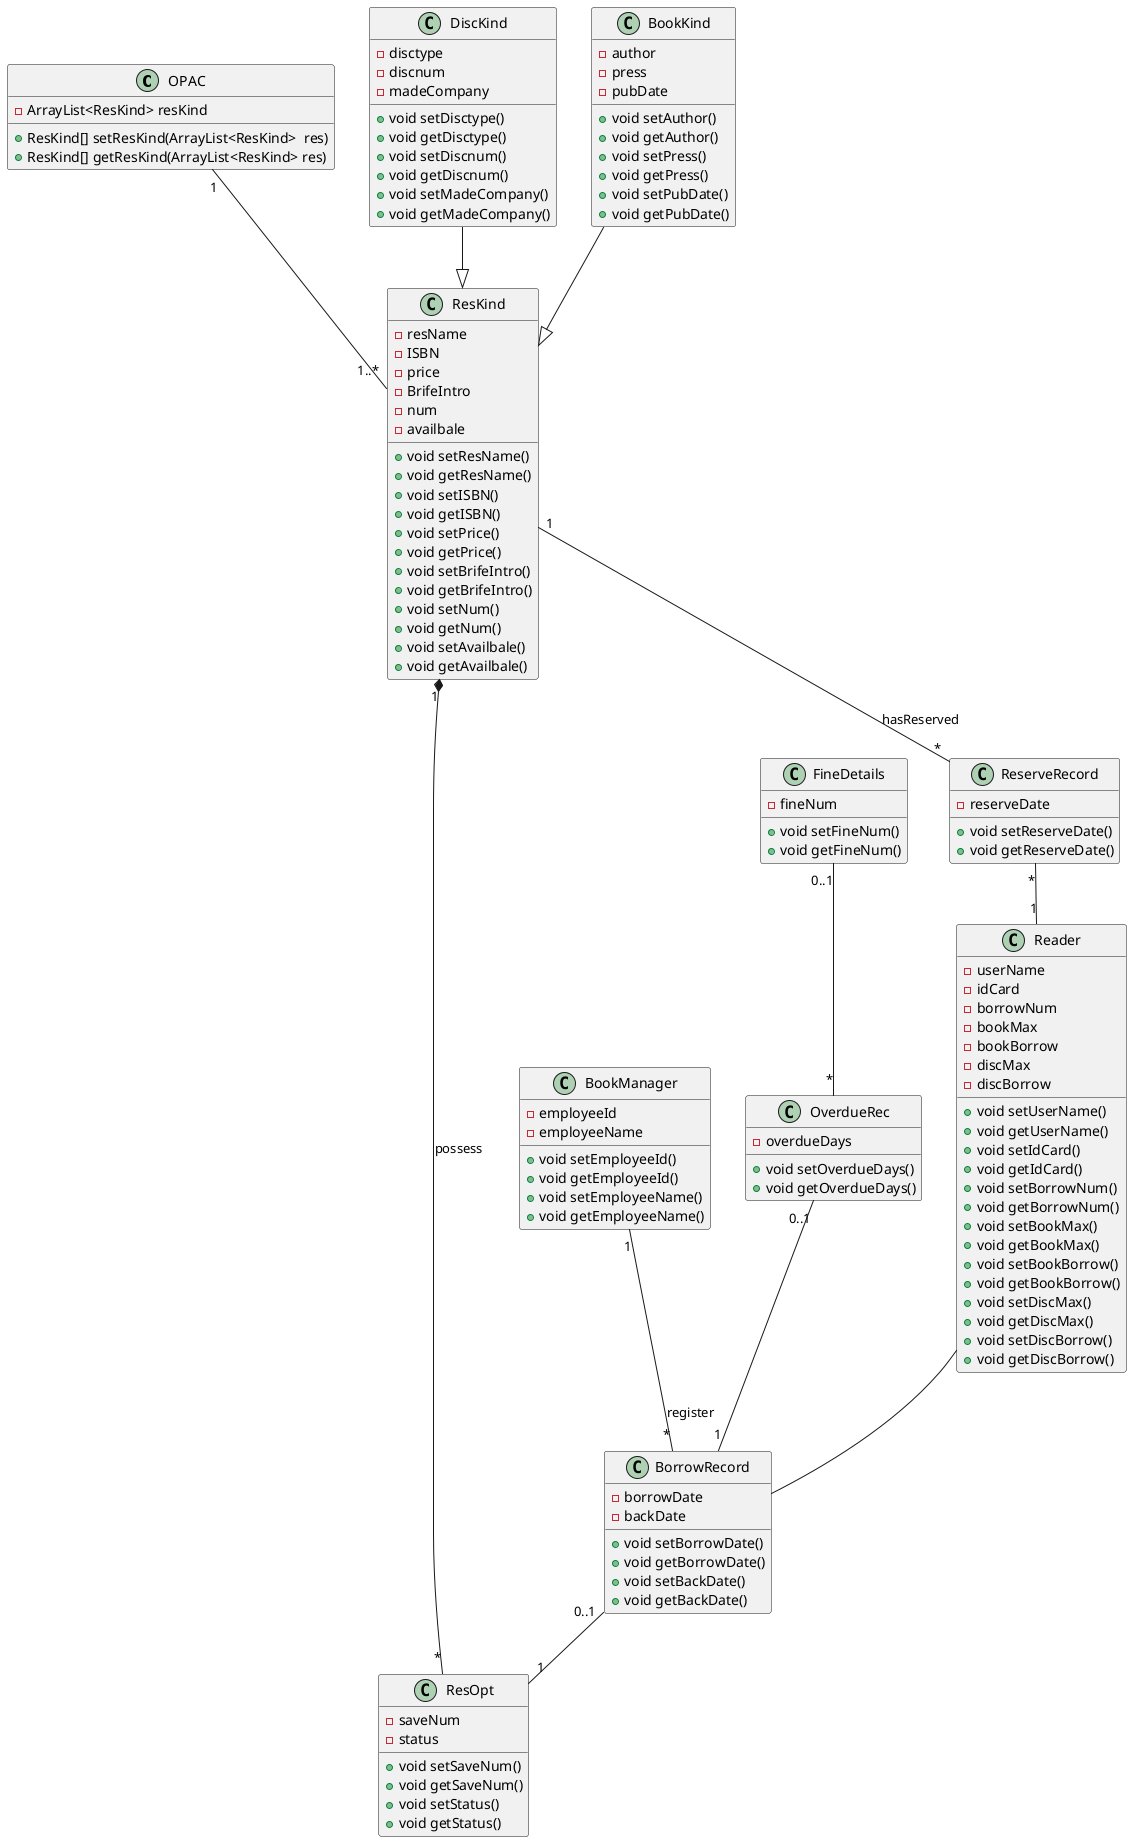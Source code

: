 @startuml



class OPAC
{
   -ArrayList<ResKind> resKind
 {method} +ResKind[] setResKind(ArrayList<ResKind>  res)
{method} +ResKind[] getResKind(ArrayList<ResKind> res)
}

class ResKind{
-resName
-ISBN
-price
-BrifeIntro
-num
-availbale
{method} +void setResName()
{method} +void getResName()
{method} +void setISBN()
{method} +void getISBN()
{method} +void setPrice()
{method} +void getPrice()
{method} +void setBrifeIntro()
{method} +void getBrifeIntro()
{method} +void setNum()
{method} +void getNum()
{method} +void setAvailbale()
{method} +void getAvailbale()

}
OPAC "1" -- "1..*" ResKind


class ReserveRecord{
-reserveDate
{method} +void setReserveDate()
{method} +void getReserveDate()
}
ResKind "1" -- "*" ReserveRecord:hasReserved


class Reader{
-userName
-idCard
-borrowNum
-bookMax
-bookBorrow
-discMax
-discBorrow
{method} +void setUserName()
{method} +void getUserName()
{method} +void setIdCard()
{method} +void getIdCard()
{method} +void setBorrowNum()
{method} +void getBorrowNum()
{method} +void setBookMax()
{method} +void getBookMax()
{method} +void setBookBorrow()
{method} +void getBookBorrow()
{method} +void setDiscMax()
{method} +void getDiscMax()
{method} +void setDiscBorrow()
{method} +void getDiscBorrow()

}

ReserveRecord "*" -- "1" Reader

class BorrowRecord{
-borrowDate
-backDate
{method} +void setBorrowDate()
{method} +void getBorrowDate()
{method} +void setBackDate()
{method} +void getBackDate()
}
Reader -- BorrowRecord


class ResOpt{
-saveNum
-status
{method} +void setSaveNum()
{method} +void getSaveNum()
{method} +void setStatus()
{method} +void getStatus()
}
BorrowRecord "0..1" --"1"ResOpt

ResOpt "*" --* "1" ResKind :possess


class DiscKind{
-disctype
-discnum
-madeCompany
{method} +void setDisctype()
{method} +void getDisctype()
{method} +void setDiscnum()
{method} +void getDiscnum()
{method} +void setMadeCompany()
{method} +void getMadeCompany()

}


class BookKind{
-author
-press
-pubDate
{method} +void setAuthor()
{method} +void getAuthor()
{method} +void setPress()
{method} +void getPress()
{method} +void setPubDate()
{method} +void getPubDate()
}
DiscKind --^ ResKind
BookKind  --^ ResKind


class BookManager{
-employeeId
-employeeName
{method} +void setEmployeeId()
{method} +void getEmployeeId()
{method} +void setEmployeeName()
{method} +void getEmployeeName()
}
BookManager  "1" -- "*" BorrowRecord:register


class OverdueRec{
-overdueDays
{method} +void setOverdueDays()
{method} +void getOverdueDays()
}
OverdueRec "0..1" -- "1" BorrowRecord


class FineDetails{
-fineNum
{method} +void setFineNum()
{method} +void getFineNum()

}
FineDetails "0..1" -- "*" OverdueRec
@enduml